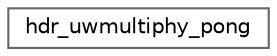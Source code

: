 digraph "Graphical Class Hierarchy"
{
 // LATEX_PDF_SIZE
  bgcolor="transparent";
  edge [fontname=Helvetica,fontsize=10,labelfontname=Helvetica,labelfontsize=10];
  node [fontname=Helvetica,fontsize=10,shape=box,height=0.2,width=0.4];
  rankdir="LR";
  Node0 [id="Node000000",label="hdr_uwmultiphy_pong",height=0.2,width=0.4,color="grey40", fillcolor="white", style="filled",URL="$structhdr__uwmultiphy__pong.html",tooltip="Header of the uwmultiphy_pong message."];
}
